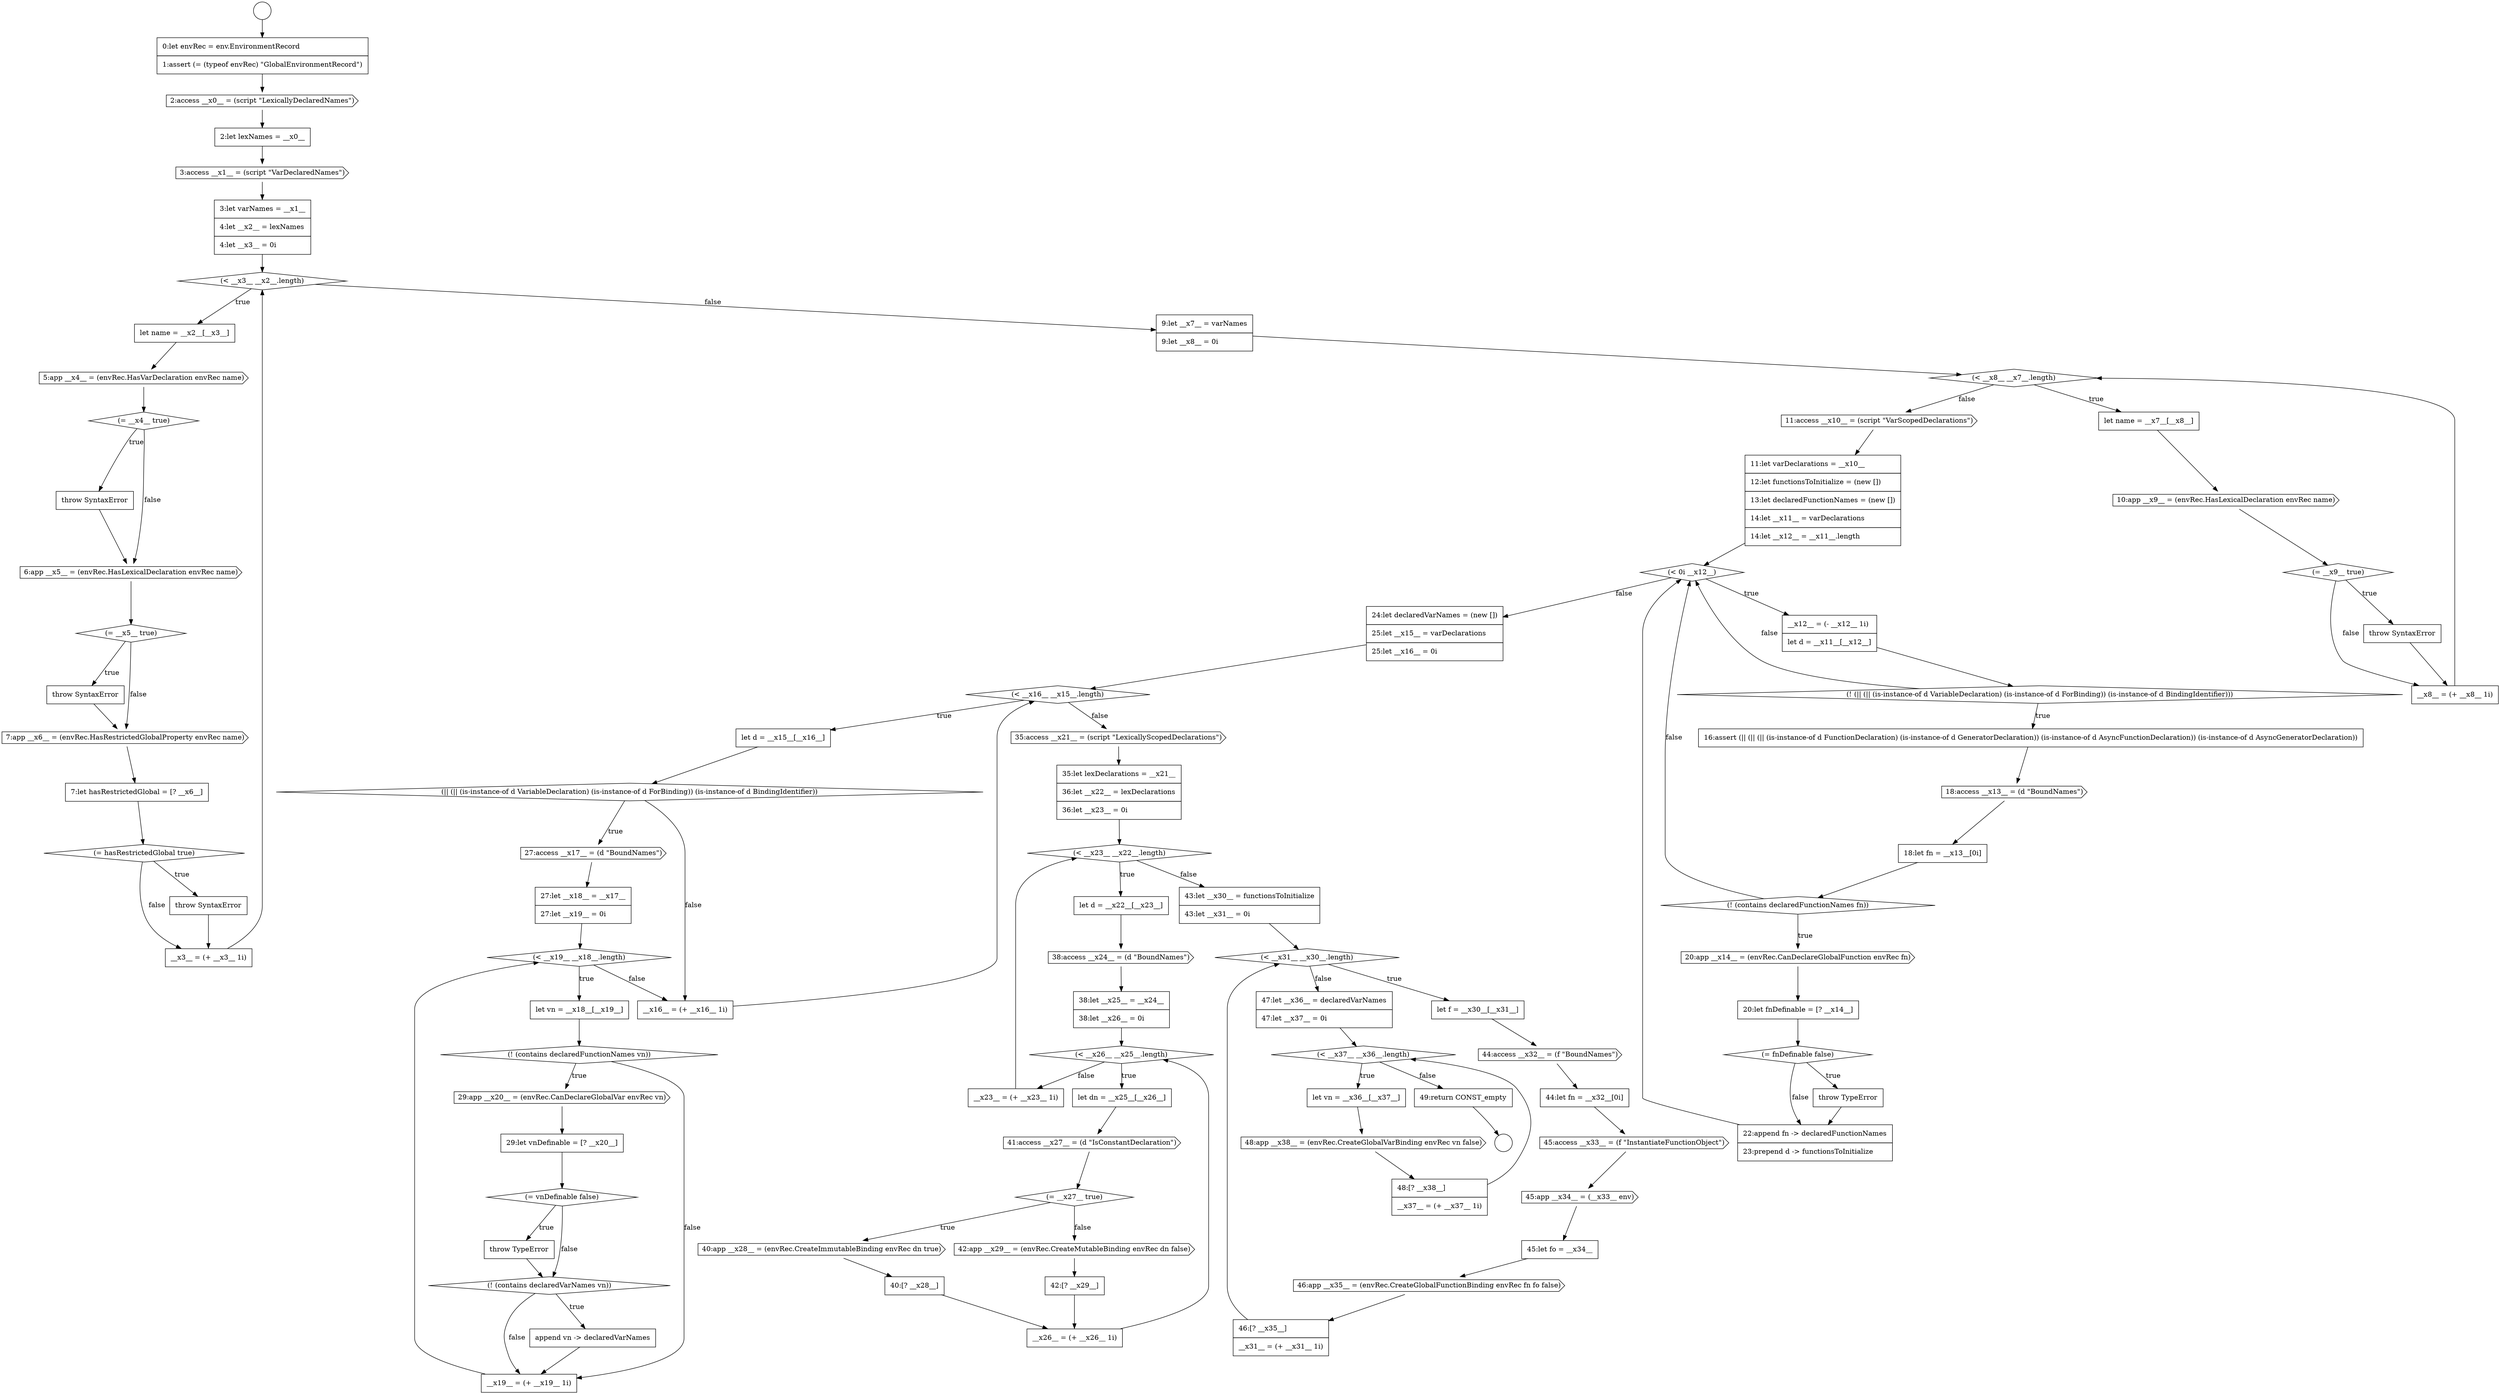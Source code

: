 digraph {
  node10146 [shape=none, margin=0, label=<<font color="black">
    <table border="0" cellborder="1" cellspacing="0" cellpadding="10">
      <tr><td align="left">0:let envRec = env.EnvironmentRecord</td></tr>
      <tr><td align="left">1:assert (= (typeof envRec) &quot;GlobalEnvironmentRecord&quot;)</td></tr>
    </table>
  </font>> color="black" fillcolor="white" style=filled]
  node10166 [shape=none, margin=0, label=<<font color="black">
    <table border="0" cellborder="1" cellspacing="0" cellpadding="10">
      <tr><td align="left">let name = __x7__[__x8__]</td></tr>
    </table>
  </font>> color="black" fillcolor="white" style=filled]
  node10177 [shape=cds, label=<<font color="black">18:access __x13__ = (d &quot;BoundNames&quot;)</font>> color="black" fillcolor="white" style=filled]
  node10213 [shape=none, margin=0, label=<<font color="black">
    <table border="0" cellborder="1" cellspacing="0" cellpadding="10">
      <tr><td align="left">40:[? __x28__]</td></tr>
    </table>
  </font>> color="black" fillcolor="white" style=filled]
  node10149 [shape=cds, label=<<font color="black">3:access __x1__ = (script &quot;VarDeclaredNames&quot;)</font>> color="black" fillcolor="white" style=filled]
  node10198 [shape=diamond, label=<<font color="black">(! (contains declaredVarNames vn))</font>> color="black" fillcolor="white" style=filled]
  node10181 [shape=none, margin=0, label=<<font color="black">
    <table border="0" cellborder="1" cellspacing="0" cellpadding="10">
      <tr><td align="left">20:let fnDefinable = [? __x14__]</td></tr>
    </table>
  </font>> color="black" fillcolor="white" style=filled]
  node10209 [shape=none, margin=0, label=<<font color="black">
    <table border="0" cellborder="1" cellspacing="0" cellpadding="10">
      <tr><td align="left">let dn = __x25__[__x26__]</td></tr>
    </table>
  </font>> color="black" fillcolor="white" style=filled]
  node10170 [shape=none, margin=0, label=<<font color="black">
    <table border="0" cellborder="1" cellspacing="0" cellpadding="10">
      <tr><td align="left">__x8__ = (+ __x8__ 1i)</td></tr>
    </table>
  </font>> color="black" fillcolor="white" style=filled]
  node10230 [shape=none, margin=0, label=<<font color="black">
    <table border="0" cellborder="1" cellspacing="0" cellpadding="10">
      <tr><td align="left">let vn = __x36__[__x37__]</td></tr>
    </table>
  </font>> color="black" fillcolor="white" style=filled]
  node10153 [shape=cds, label=<<font color="black">5:app __x4__ = (envRec.HasVarDeclaration envRec name)</font>> color="black" fillcolor="white" style=filled]
  node10221 [shape=cds, label=<<font color="black">44:access __x32__ = (f &quot;BoundNames&quot;)</font>> color="black" fillcolor="white" style=filled]
  node10174 [shape=none, margin=0, label=<<font color="black">
    <table border="0" cellborder="1" cellspacing="0" cellpadding="10">
      <tr><td align="left">__x12__ = (- __x12__ 1i)</td></tr>
      <tr><td align="left">let d = __x11__[__x12__]</td></tr>
    </table>
  </font>> color="black" fillcolor="white" style=filled]
  node10206 [shape=cds, label=<<font color="black">38:access __x24__ = (d &quot;BoundNames&quot;)</font>> color="black" fillcolor="white" style=filled]
  node10157 [shape=diamond, label=<<font color="black">(= __x5__ true)</font>> color="black" fillcolor="white" style=filled]
  node10189 [shape=cds, label=<<font color="black">27:access __x17__ = (d &quot;BoundNames&quot;)</font>> color="black" fillcolor="white" style=filled]
  node10201 [shape=none, margin=0, label=<<font color="black">
    <table border="0" cellborder="1" cellspacing="0" cellpadding="10">
      <tr><td align="left">__x16__ = (+ __x16__ 1i)</td></tr>
    </table>
  </font>> color="black" fillcolor="white" style=filled]
  node10145 [shape=circle label=" " color="black" fillcolor="white" style=filled]
  node10233 [shape=none, margin=0, label=<<font color="black">
    <table border="0" cellborder="1" cellspacing="0" cellpadding="10">
      <tr><td align="left">49:return CONST_empty</td></tr>
    </table>
  </font>> color="black" fillcolor="white" style=filled]
  node10216 [shape=none, margin=0, label=<<font color="black">
    <table border="0" cellborder="1" cellspacing="0" cellpadding="10">
      <tr><td align="left">__x26__ = (+ __x26__ 1i)</td></tr>
    </table>
  </font>> color="black" fillcolor="white" style=filled]
  node10197 [shape=none, margin=0, label=<<font color="black">
    <table border="0" cellborder="1" cellspacing="0" cellpadding="10">
      <tr><td align="left">throw TypeError</td></tr>
    </table>
  </font>> color="black" fillcolor="white" style=filled]
  node10165 [shape=diamond, label=<<font color="black">(&lt; __x8__ __x7__.length)</font>> color="black" fillcolor="white" style=filled]
  node10171 [shape=cds, label=<<font color="black">11:access __x10__ = (script &quot;VarScopedDeclarations&quot;)</font>> color="black" fillcolor="white" style=filled]
  node10229 [shape=diamond, label=<<font color="black">(&lt; __x37__ __x36__.length)</font>> color="black" fillcolor="white" style=filled]
  node10154 [shape=diamond, label=<<font color="black">(= __x4__ true)</font>> color="black" fillcolor="white" style=filled]
  node10152 [shape=none, margin=0, label=<<font color="black">
    <table border="0" cellborder="1" cellspacing="0" cellpadding="10">
      <tr><td align="left">let name = __x2__[__x3__]</td></tr>
    </table>
  </font>> color="black" fillcolor="white" style=filled]
  node10184 [shape=none, margin=0, label=<<font color="black">
    <table border="0" cellborder="1" cellspacing="0" cellpadding="10">
      <tr><td align="left">22:append fn -&gt; declaredFunctionNames</td></tr>
      <tr><td align="left">23:prepend d -&gt; functionsToInitialize</td></tr>
    </table>
  </font>> color="black" fillcolor="white" style=filled]
  node10203 [shape=none, margin=0, label=<<font color="black">
    <table border="0" cellborder="1" cellspacing="0" cellpadding="10">
      <tr><td align="left">35:let lexDeclarations = __x21__</td></tr>
      <tr><td align="left">36:let __x22__ = lexDeclarations</td></tr>
      <tr><td align="left">36:let __x23__ = 0i</td></tr>
    </table>
  </font>> color="black" fillcolor="white" style=filled]
  node10185 [shape=none, margin=0, label=<<font color="black">
    <table border="0" cellborder="1" cellspacing="0" cellpadding="10">
      <tr><td align="left">24:let declaredVarNames = (new [])</td></tr>
      <tr><td align="left">25:let __x15__ = varDeclarations</td></tr>
      <tr><td align="left">25:let __x16__ = 0i</td></tr>
    </table>
  </font>> color="black" fillcolor="white" style=filled]
  node10195 [shape=none, margin=0, label=<<font color="black">
    <table border="0" cellborder="1" cellspacing="0" cellpadding="10">
      <tr><td align="left">29:let vnDefinable = [? __x20__]</td></tr>
    </table>
  </font>> color="black" fillcolor="white" style=filled]
  node10163 [shape=none, margin=0, label=<<font color="black">
    <table border="0" cellborder="1" cellspacing="0" cellpadding="10">
      <tr><td align="left">__x3__ = (+ __x3__ 1i)</td></tr>
    </table>
  </font>> color="black" fillcolor="white" style=filled]
  node10222 [shape=none, margin=0, label=<<font color="black">
    <table border="0" cellborder="1" cellspacing="0" cellpadding="10">
      <tr><td align="left">44:let fn = __x32__[0i]</td></tr>
    </table>
  </font>> color="black" fillcolor="white" style=filled]
  node10158 [shape=none, margin=0, label=<<font color="black">
    <table border="0" cellborder="1" cellspacing="0" cellpadding="10">
      <tr><td align="left">throw SyntaxError</td></tr>
    </table>
  </font>> color="black" fillcolor="white" style=filled]
  node10148 [shape=none, margin=0, label=<<font color="black">
    <table border="0" cellborder="1" cellspacing="0" cellpadding="10">
      <tr><td align="left">2:let lexNames = __x0__</td></tr>
    </table>
  </font>> color="black" fillcolor="white" style=filled]
  node10207 [shape=none, margin=0, label=<<font color="black">
    <table border="0" cellborder="1" cellspacing="0" cellpadding="10">
      <tr><td align="left">38:let __x25__ = __x24__</td></tr>
      <tr><td align="left">38:let __x26__ = 0i</td></tr>
    </table>
  </font>> color="black" fillcolor="white" style=filled]
  node10180 [shape=cds, label=<<font color="black">20:app __x14__ = (envRec.CanDeclareGlobalFunction envRec fn)</font>> color="black" fillcolor="white" style=filled]
  node10212 [shape=cds, label=<<font color="black">40:app __x28__ = (envRec.CreateImmutableBinding envRec dn true)</font>> color="black" fillcolor="white" style=filled]
  node10217 [shape=none, margin=0, label=<<font color="black">
    <table border="0" cellborder="1" cellspacing="0" cellpadding="10">
      <tr><td align="left">__x23__ = (+ __x23__ 1i)</td></tr>
    </table>
  </font>> color="black" fillcolor="white" style=filled]
  node10190 [shape=none, margin=0, label=<<font color="black">
    <table border="0" cellborder="1" cellspacing="0" cellpadding="10">
      <tr><td align="left">27:let __x18__ = __x17__</td></tr>
      <tr><td align="left">27:let __x19__ = 0i</td></tr>
    </table>
  </font>> color="black" fillcolor="white" style=filled]
  node10175 [shape=diamond, label=<<font color="black">(! (|| (|| (is-instance-of d VariableDeclaration) (is-instance-of d ForBinding)) (is-instance-of d BindingIdentifier)))</font>> color="black" fillcolor="white" style=filled]
  node10227 [shape=none, margin=0, label=<<font color="black">
    <table border="0" cellborder="1" cellspacing="0" cellpadding="10">
      <tr><td align="left">46:[? __x35__]</td></tr>
      <tr><td align="left">__x31__ = (+ __x31__ 1i)</td></tr>
    </table>
  </font>> color="black" fillcolor="white" style=filled]
  node10202 [shape=cds, label=<<font color="black">35:access __x21__ = (script &quot;LexicallyScopedDeclarations&quot;)</font>> color="black" fillcolor="white" style=filled]
  node10155 [shape=none, margin=0, label=<<font color="black">
    <table border="0" cellborder="1" cellspacing="0" cellpadding="10">
      <tr><td align="left">throw SyntaxError</td></tr>
    </table>
  </font>> color="black" fillcolor="white" style=filled]
  node10194 [shape=cds, label=<<font color="black">29:app __x20__ = (envRec.CanDeclareGlobalVar envRec vn)</font>> color="black" fillcolor="white" style=filled]
  node10232 [shape=none, margin=0, label=<<font color="black">
    <table border="0" cellborder="1" cellspacing="0" cellpadding="10">
      <tr><td align="left">48:[? __x38__]</td></tr>
      <tr><td align="left">__x37__ = (+ __x37__ 1i)</td></tr>
    </table>
  </font>> color="black" fillcolor="white" style=filled]
  node10200 [shape=none, margin=0, label=<<font color="black">
    <table border="0" cellborder="1" cellspacing="0" cellpadding="10">
      <tr><td align="left">__x19__ = (+ __x19__ 1i)</td></tr>
    </table>
  </font>> color="black" fillcolor="white" style=filled]
  node10183 [shape=none, margin=0, label=<<font color="black">
    <table border="0" cellborder="1" cellspacing="0" cellpadding="10">
      <tr><td align="left">throw TypeError</td></tr>
    </table>
  </font>> color="black" fillcolor="white" style=filled]
  node10215 [shape=none, margin=0, label=<<font color="black">
    <table border="0" cellborder="1" cellspacing="0" cellpadding="10">
      <tr><td align="left">42:[? __x29__]</td></tr>
    </table>
  </font>> color="black" fillcolor="white" style=filled]
  node10176 [shape=none, margin=0, label=<<font color="black">
    <table border="0" cellborder="1" cellspacing="0" cellpadding="10">
      <tr><td align="left">16:assert (|| (|| (|| (is-instance-of d FunctionDeclaration) (is-instance-of d GeneratorDeclaration)) (is-instance-of d AsyncFunctionDeclaration)) (is-instance-of d AsyncGeneratorDeclaration))</td></tr>
    </table>
  </font>> color="black" fillcolor="white" style=filled]
  node10151 [shape=diamond, label=<<font color="black">(&lt; __x3__ __x2__.length)</font>> color="black" fillcolor="white" style=filled]
  node10204 [shape=diamond, label=<<font color="black">(&lt; __x23__ __x22__.length)</font>> color="black" fillcolor="white" style=filled]
  node10179 [shape=diamond, label=<<font color="black">(! (contains declaredFunctionNames fn))</font>> color="black" fillcolor="white" style=filled]
  node10219 [shape=diamond, label=<<font color="black">(&lt; __x31__ __x30__.length)</font>> color="black" fillcolor="white" style=filled]
  node10172 [shape=none, margin=0, label=<<font color="black">
    <table border="0" cellborder="1" cellspacing="0" cellpadding="10">
      <tr><td align="left">11:let varDeclarations = __x10__</td></tr>
      <tr><td align="left">12:let functionsToInitialize = (new [])</td></tr>
      <tr><td align="left">13:let declaredFunctionNames = (new [])</td></tr>
      <tr><td align="left">14:let __x11__ = varDeclarations</td></tr>
      <tr><td align="left">14:let __x12__ = __x11__.length</td></tr>
    </table>
  </font>> color="black" fillcolor="white" style=filled]
  node10147 [shape=cds, label=<<font color="black">2:access __x0__ = (script &quot;LexicallyDeclaredNames&quot;)</font>> color="black" fillcolor="white" style=filled]
  node10208 [shape=diamond, label=<<font color="black">(&lt; __x26__ __x25__.length)</font>> color="black" fillcolor="white" style=filled]
  node10186 [shape=diamond, label=<<font color="black">(&lt; __x16__ __x15__.length)</font>> color="black" fillcolor="white" style=filled]
  node10226 [shape=cds, label=<<font color="black">46:app __x35__ = (envRec.CreateGlobalFunctionBinding envRec fn fo false)</font>> color="black" fillcolor="white" style=filled]
  node10191 [shape=diamond, label=<<font color="black">(&lt; __x19__ __x18__.length)</font>> color="black" fillcolor="white" style=filled]
  node10223 [shape=cds, label=<<font color="black">45:access __x33__ = (f &quot;InstantiateFunctionObject&quot;)</font>> color="black" fillcolor="white" style=filled]
  node10196 [shape=diamond, label=<<font color="black">(= vnDefinable false)</font>> color="black" fillcolor="white" style=filled]
  node10159 [shape=cds, label=<<font color="black">7:app __x6__ = (envRec.HasRestrictedGlobalProperty envRec name)</font>> color="black" fillcolor="white" style=filled]
  node10228 [shape=none, margin=0, label=<<font color="black">
    <table border="0" cellborder="1" cellspacing="0" cellpadding="10">
      <tr><td align="left">47:let __x36__ = declaredVarNames</td></tr>
      <tr><td align="left">47:let __x37__ = 0i</td></tr>
    </table>
  </font>> color="black" fillcolor="white" style=filled]
  node10218 [shape=none, margin=0, label=<<font color="black">
    <table border="0" cellborder="1" cellspacing="0" cellpadding="10">
      <tr><td align="left">43:let __x30__ = functionsToInitialize</td></tr>
      <tr><td align="left">43:let __x31__ = 0i</td></tr>
    </table>
  </font>> color="black" fillcolor="white" style=filled]
  node10162 [shape=none, margin=0, label=<<font color="black">
    <table border="0" cellborder="1" cellspacing="0" cellpadding="10">
      <tr><td align="left">throw SyntaxError</td></tr>
    </table>
  </font>> color="black" fillcolor="white" style=filled]
  node10164 [shape=none, margin=0, label=<<font color="black">
    <table border="0" cellborder="1" cellspacing="0" cellpadding="10">
      <tr><td align="left">9:let __x7__ = varNames</td></tr>
      <tr><td align="left">9:let __x8__ = 0i</td></tr>
    </table>
  </font>> color="black" fillcolor="white" style=filled]
  node10144 [shape=circle label=" " color="black" fillcolor="white" style=filled]
  node10211 [shape=diamond, label=<<font color="black">(= __x27__ true)</font>> color="black" fillcolor="white" style=filled]
  node10160 [shape=none, margin=0, label=<<font color="black">
    <table border="0" cellborder="1" cellspacing="0" cellpadding="10">
      <tr><td align="left">7:let hasRestrictedGlobal = [? __x6__]</td></tr>
    </table>
  </font>> color="black" fillcolor="white" style=filled]
  node10178 [shape=none, margin=0, label=<<font color="black">
    <table border="0" cellborder="1" cellspacing="0" cellpadding="10">
      <tr><td align="left">18:let fn = __x13__[0i]</td></tr>
    </table>
  </font>> color="black" fillcolor="white" style=filled]
  node10231 [shape=cds, label=<<font color="black">48:app __x38__ = (envRec.CreateGlobalVarBinding envRec vn false)</font>> color="black" fillcolor="white" style=filled]
  node10150 [shape=none, margin=0, label=<<font color="black">
    <table border="0" cellborder="1" cellspacing="0" cellpadding="10">
      <tr><td align="left">3:let varNames = __x1__</td></tr>
      <tr><td align="left">4:let __x2__ = lexNames</td></tr>
      <tr><td align="left">4:let __x3__ = 0i</td></tr>
    </table>
  </font>> color="black" fillcolor="white" style=filled]
  node10214 [shape=cds, label=<<font color="black">42:app __x29__ = (envRec.CreateMutableBinding envRec dn false)</font>> color="black" fillcolor="white" style=filled]
  node10193 [shape=diamond, label=<<font color="black">(! (contains declaredFunctionNames vn))</font>> color="black" fillcolor="white" style=filled]
  node10188 [shape=diamond, label=<<font color="black">(|| (|| (is-instance-of d VariableDeclaration) (is-instance-of d ForBinding)) (is-instance-of d BindingIdentifier))</font>> color="black" fillcolor="white" style=filled]
  node10199 [shape=none, margin=0, label=<<font color="black">
    <table border="0" cellborder="1" cellspacing="0" cellpadding="10">
      <tr><td align="left">append vn -&gt; declaredVarNames</td></tr>
    </table>
  </font>> color="black" fillcolor="white" style=filled]
  node10156 [shape=cds, label=<<font color="black">6:app __x5__ = (envRec.HasLexicalDeclaration envRec name)</font>> color="black" fillcolor="white" style=filled]
  node10220 [shape=none, margin=0, label=<<font color="black">
    <table border="0" cellborder="1" cellspacing="0" cellpadding="10">
      <tr><td align="left">let f = __x30__[__x31__]</td></tr>
    </table>
  </font>> color="black" fillcolor="white" style=filled]
  node10169 [shape=none, margin=0, label=<<font color="black">
    <table border="0" cellborder="1" cellspacing="0" cellpadding="10">
      <tr><td align="left">throw SyntaxError</td></tr>
    </table>
  </font>> color="black" fillcolor="white" style=filled]
  node10225 [shape=none, margin=0, label=<<font color="black">
    <table border="0" cellborder="1" cellspacing="0" cellpadding="10">
      <tr><td align="left">45:let fo = __x34__</td></tr>
    </table>
  </font>> color="black" fillcolor="white" style=filled]
  node10182 [shape=diamond, label=<<font color="black">(= fnDefinable false)</font>> color="black" fillcolor="white" style=filled]
  node10210 [shape=cds, label=<<font color="black">41:access __x27__ = (d &quot;IsConstantDeclaration&quot;)</font>> color="black" fillcolor="white" style=filled]
  node10167 [shape=cds, label=<<font color="black">10:app __x9__ = (envRec.HasLexicalDeclaration envRec name)</font>> color="black" fillcolor="white" style=filled]
  node10173 [shape=diamond, label=<<font color="black">(&lt; 0i __x12__)</font>> color="black" fillcolor="white" style=filled]
  node10205 [shape=none, margin=0, label=<<font color="black">
    <table border="0" cellborder="1" cellspacing="0" cellpadding="10">
      <tr><td align="left">let d = __x22__[__x23__]</td></tr>
    </table>
  </font>> color="black" fillcolor="white" style=filled]
  node10168 [shape=diamond, label=<<font color="black">(= __x9__ true)</font>> color="black" fillcolor="white" style=filled]
  node10224 [shape=cds, label=<<font color="black">45:app __x34__ = (__x33__ env)</font>> color="black" fillcolor="white" style=filled]
  node10187 [shape=none, margin=0, label=<<font color="black">
    <table border="0" cellborder="1" cellspacing="0" cellpadding="10">
      <tr><td align="left">let d = __x15__[__x16__]</td></tr>
    </table>
  </font>> color="black" fillcolor="white" style=filled]
  node10192 [shape=none, margin=0, label=<<font color="black">
    <table border="0" cellborder="1" cellspacing="0" cellpadding="10">
      <tr><td align="left">let vn = __x18__[__x19__]</td></tr>
    </table>
  </font>> color="black" fillcolor="white" style=filled]
  node10161 [shape=diamond, label=<<font color="black">(= hasRestrictedGlobal true)</font>> color="black" fillcolor="white" style=filled]
  node10150 -> node10151 [ color="black"]
  node10198 -> node10199 [label=<<font color="black">true</font>> color="black"]
  node10198 -> node10200 [label=<<font color="black">false</font>> color="black"]
  node10228 -> node10229 [ color="black"]
  node10153 -> node10154 [ color="black"]
  node10174 -> node10175 [ color="black"]
  node10202 -> node10203 [ color="black"]
  node10166 -> node10167 [ color="black"]
  node10199 -> node10200 [ color="black"]
  node10220 -> node10221 [ color="black"]
  node10185 -> node10186 [ color="black"]
  node10231 -> node10232 [ color="black"]
  node10144 -> node10146 [ color="black"]
  node10157 -> node10158 [label=<<font color="black">true</font>> color="black"]
  node10157 -> node10159 [label=<<font color="black">false</font>> color="black"]
  node10163 -> node10151 [ color="black"]
  node10169 -> node10170 [ color="black"]
  node10218 -> node10219 [ color="black"]
  node10160 -> node10161 [ color="black"]
  node10233 -> node10145 [ color="black"]
  node10152 -> node10153 [ color="black"]
  node10187 -> node10188 [ color="black"]
  node10149 -> node10150 [ color="black"]
  node10197 -> node10198 [ color="black"]
  node10168 -> node10169 [label=<<font color="black">true</font>> color="black"]
  node10168 -> node10170 [label=<<font color="black">false</font>> color="black"]
  node10213 -> node10216 [ color="black"]
  node10164 -> node10165 [ color="black"]
  node10176 -> node10177 [ color="black"]
  node10148 -> node10149 [ color="black"]
  node10155 -> node10156 [ color="black"]
  node10146 -> node10147 [ color="black"]
  node10151 -> node10152 [label=<<font color="black">true</font>> color="black"]
  node10151 -> node10164 [label=<<font color="black">false</font>> color="black"]
  node10211 -> node10212 [label=<<font color="black">true</font>> color="black"]
  node10211 -> node10214 [label=<<font color="black">false</font>> color="black"]
  node10162 -> node10163 [ color="black"]
  node10182 -> node10183 [label=<<font color="black">true</font>> color="black"]
  node10182 -> node10184 [label=<<font color="black">false</font>> color="black"]
  node10204 -> node10205 [label=<<font color="black">true</font>> color="black"]
  node10204 -> node10218 [label=<<font color="black">false</font>> color="black"]
  node10194 -> node10195 [ color="black"]
  node10201 -> node10186 [ color="black"]
  node10190 -> node10191 [ color="black"]
  node10159 -> node10160 [ color="black"]
  node10161 -> node10162 [label=<<font color="black">true</font>> color="black"]
  node10161 -> node10163 [label=<<font color="black">false</font>> color="black"]
  node10192 -> node10193 [ color="black"]
  node10215 -> node10216 [ color="black"]
  node10221 -> node10222 [ color="black"]
  node10175 -> node10176 [label=<<font color="black">true</font>> color="black"]
  node10175 -> node10173 [label=<<font color="black">false</font>> color="black"]
  node10186 -> node10187 [label=<<font color="black">true</font>> color="black"]
  node10186 -> node10202 [label=<<font color="black">false</font>> color="black"]
  node10177 -> node10178 [ color="black"]
  node10165 -> node10166 [label=<<font color="black">true</font>> color="black"]
  node10165 -> node10171 [label=<<font color="black">false</font>> color="black"]
  node10226 -> node10227 [ color="black"]
  node10206 -> node10207 [ color="black"]
  node10184 -> node10173 [ color="black"]
  node10205 -> node10206 [ color="black"]
  node10180 -> node10181 [ color="black"]
  node10210 -> node10211 [ color="black"]
  node10181 -> node10182 [ color="black"]
  node10222 -> node10223 [ color="black"]
  node10172 -> node10173 [ color="black"]
  node10191 -> node10192 [label=<<font color="black">true</font>> color="black"]
  node10191 -> node10201 [label=<<font color="black">false</font>> color="black"]
  node10183 -> node10184 [ color="black"]
  node10193 -> node10194 [label=<<font color="black">true</font>> color="black"]
  node10193 -> node10200 [label=<<font color="black">false</font>> color="black"]
  node10203 -> node10204 [ color="black"]
  node10189 -> node10190 [ color="black"]
  node10219 -> node10220 [label=<<font color="black">true</font>> color="black"]
  node10219 -> node10228 [label=<<font color="black">false</font>> color="black"]
  node10167 -> node10168 [ color="black"]
  node10156 -> node10157 [ color="black"]
  node10223 -> node10224 [ color="black"]
  node10200 -> node10191 [ color="black"]
  node10196 -> node10197 [label=<<font color="black">true</font>> color="black"]
  node10196 -> node10198 [label=<<font color="black">false</font>> color="black"]
  node10179 -> node10180 [label=<<font color="black">true</font>> color="black"]
  node10179 -> node10173 [label=<<font color="black">false</font>> color="black"]
  node10232 -> node10229 [ color="black"]
  node10170 -> node10165 [ color="black"]
  node10212 -> node10213 [ color="black"]
  node10158 -> node10159 [ color="black"]
  node10188 -> node10189 [label=<<font color="black">true</font>> color="black"]
  node10188 -> node10201 [label=<<font color="black">false</font>> color="black"]
  node10216 -> node10208 [ color="black"]
  node10230 -> node10231 [ color="black"]
  node10207 -> node10208 [ color="black"]
  node10209 -> node10210 [ color="black"]
  node10225 -> node10226 [ color="black"]
  node10178 -> node10179 [ color="black"]
  node10217 -> node10204 [ color="black"]
  node10171 -> node10172 [ color="black"]
  node10154 -> node10155 [label=<<font color="black">true</font>> color="black"]
  node10154 -> node10156 [label=<<font color="black">false</font>> color="black"]
  node10173 -> node10174 [label=<<font color="black">true</font>> color="black"]
  node10173 -> node10185 [label=<<font color="black">false</font>> color="black"]
  node10195 -> node10196 [ color="black"]
  node10229 -> node10230 [label=<<font color="black">true</font>> color="black"]
  node10229 -> node10233 [label=<<font color="black">false</font>> color="black"]
  node10227 -> node10219 [ color="black"]
  node10214 -> node10215 [ color="black"]
  node10224 -> node10225 [ color="black"]
  node10208 -> node10209 [label=<<font color="black">true</font>> color="black"]
  node10208 -> node10217 [label=<<font color="black">false</font>> color="black"]
  node10147 -> node10148 [ color="black"]
}
